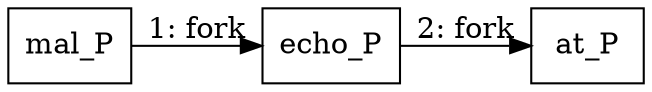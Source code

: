 digraph "T1053.001" {
rankdir="LR"
size="9"
fixedsize="false"
splines="true"
nodesep=0.3
ranksep=0
fontsize=10
overlap="scalexy"
engine= "neato"
	"mal_P" [node_type=Process shape=box]
	"echo_P" [node_type=Process shape=box]
	"at_P" [node_type=Process shape=box]
	"mal_P" -> "echo_P" [label="1: fork"]
	"echo_P" -> "at_P" [label="2: fork"]
}
